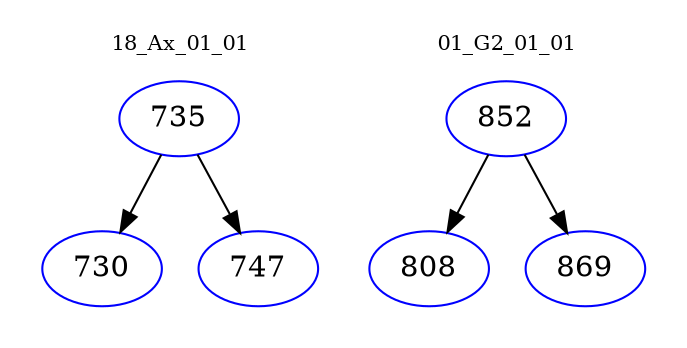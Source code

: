 digraph{
subgraph cluster_0 {
color = white
label = "18_Ax_01_01";
fontsize=10;
T0_735 [label="735", color="blue"]
T0_735 -> T0_730 [color="black"]
T0_730 [label="730", color="blue"]
T0_735 -> T0_747 [color="black"]
T0_747 [label="747", color="blue"]
}
subgraph cluster_1 {
color = white
label = "01_G2_01_01";
fontsize=10;
T1_852 [label="852", color="blue"]
T1_852 -> T1_808 [color="black"]
T1_808 [label="808", color="blue"]
T1_852 -> T1_869 [color="black"]
T1_869 [label="869", color="blue"]
}
}
